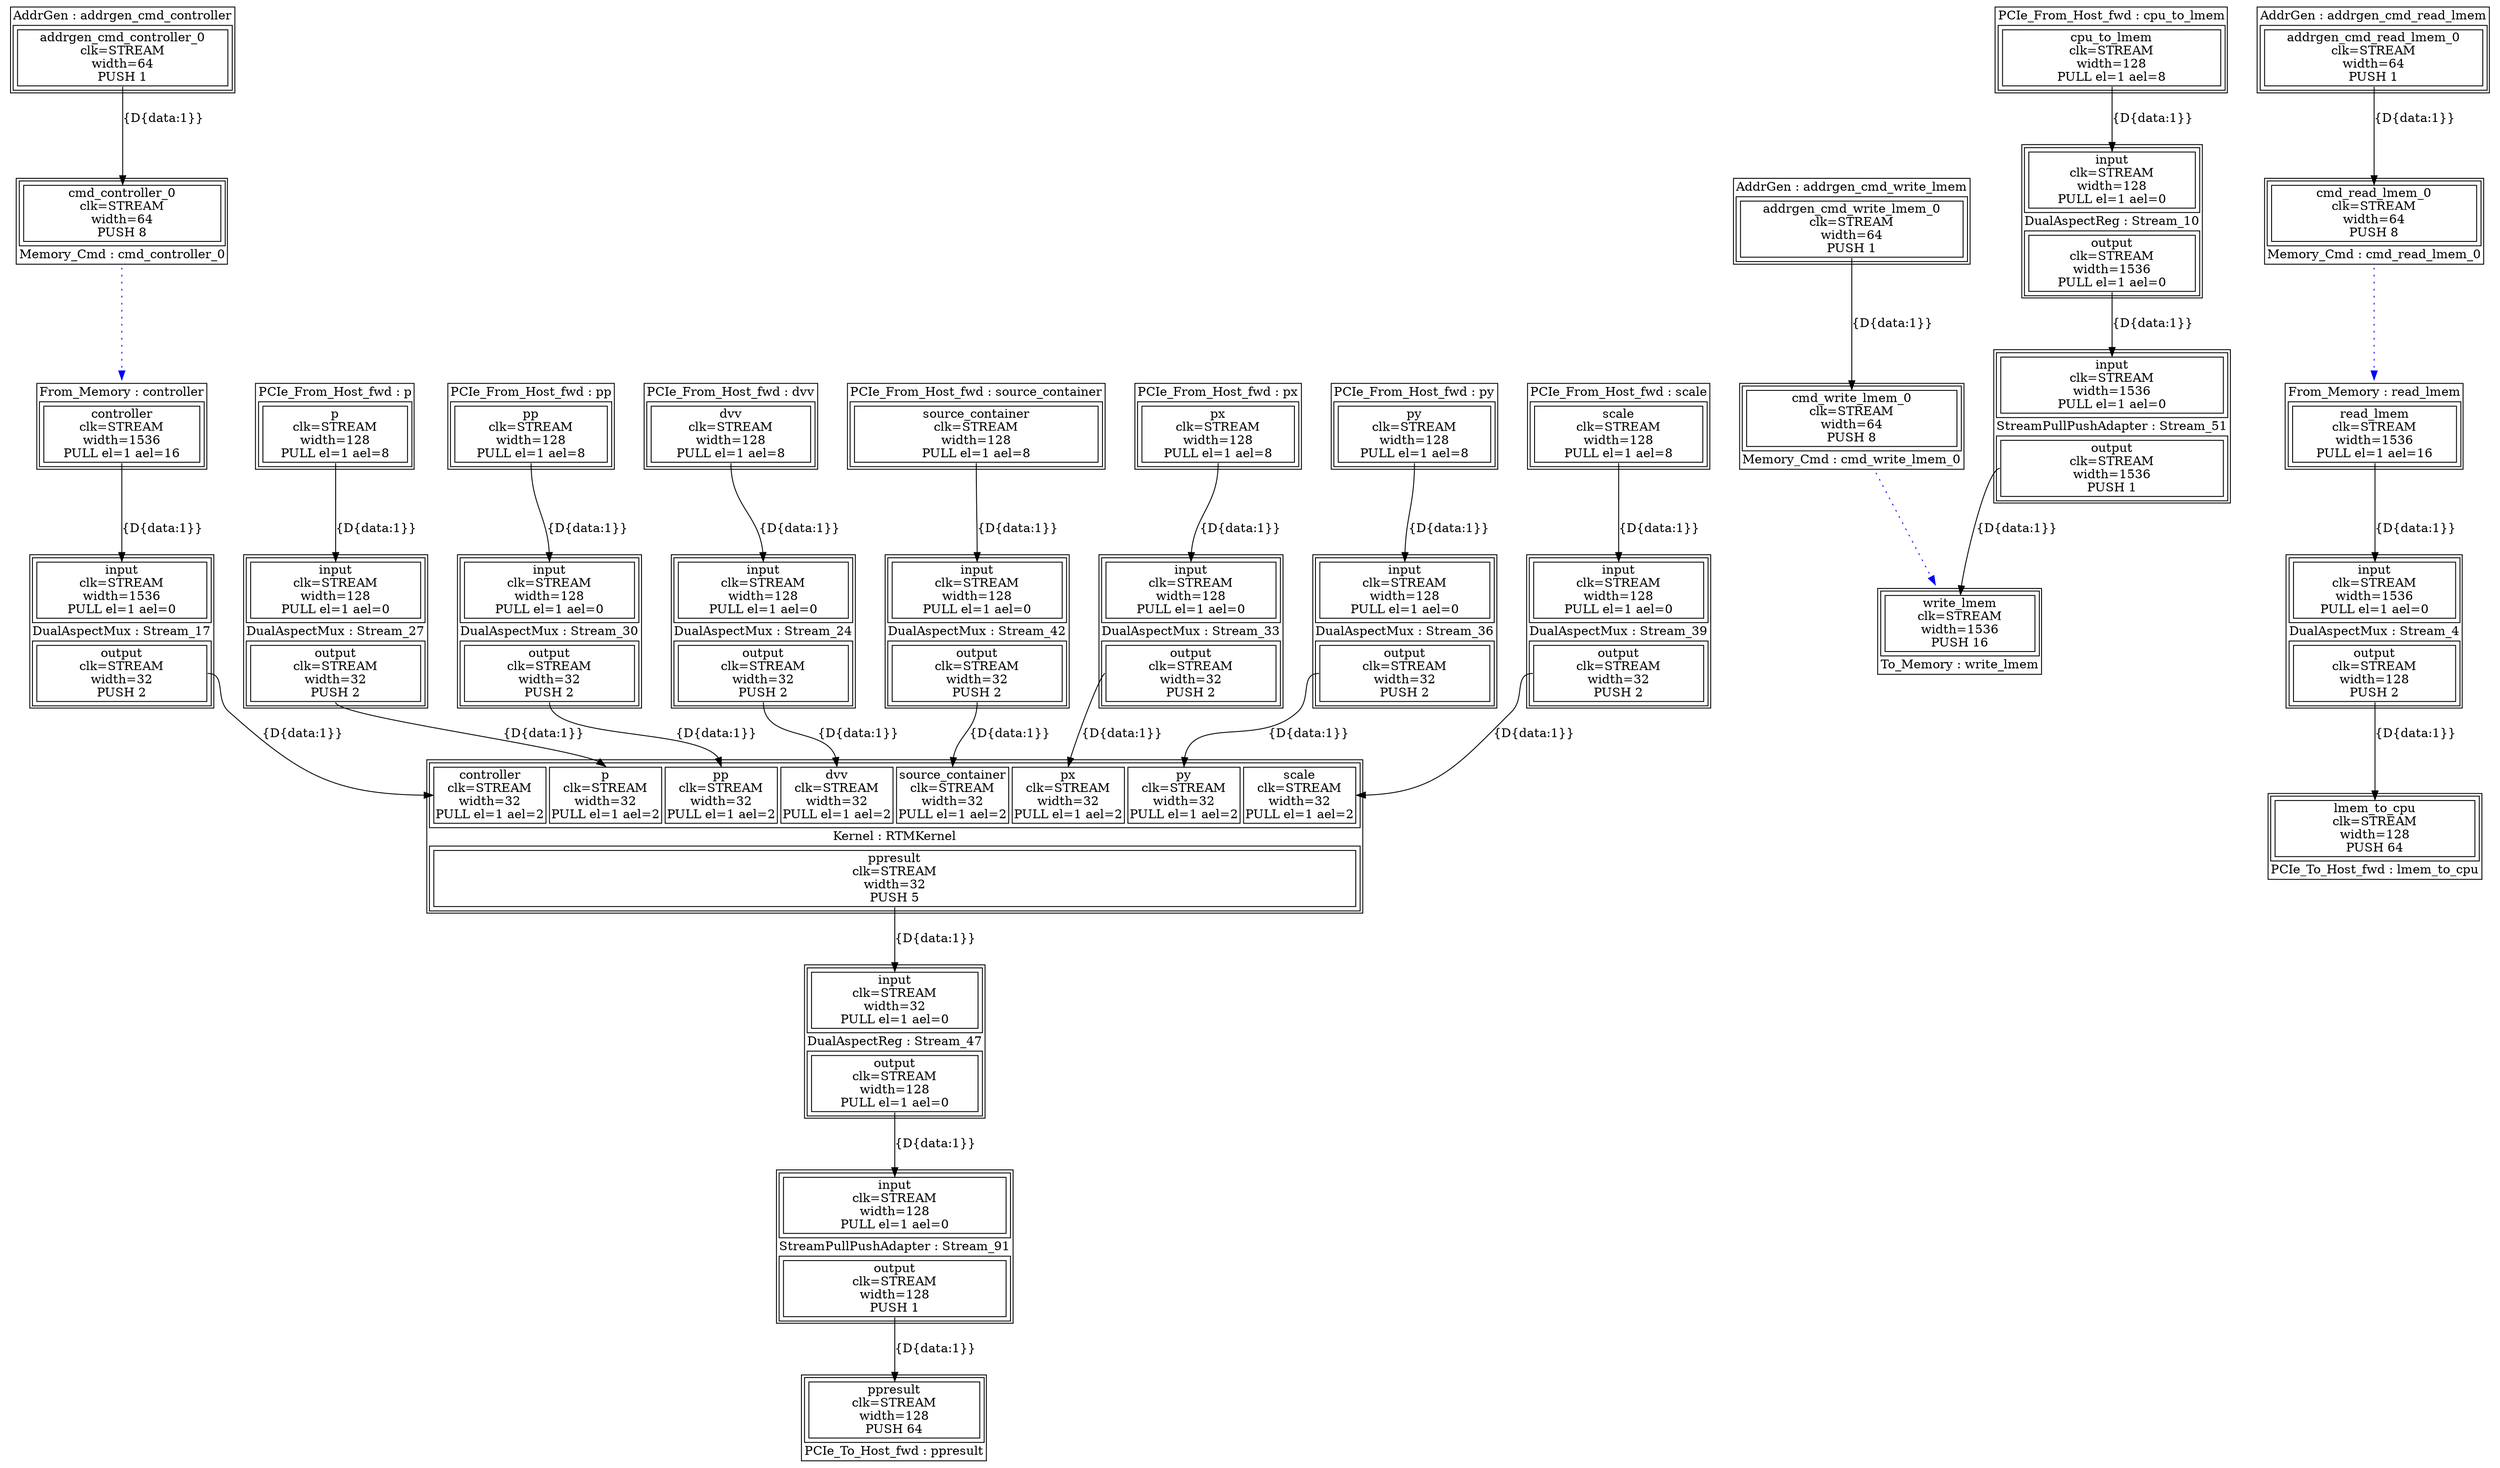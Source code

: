 digraph manager_compiler_graph {
RTMKernel[shape=plaintext, label=<<TABLE  BORDER="1" CELLPADDING="1" CELLSPACING="1"><TR><TD BGCOLOR="white" BORDER="0" PORT="inputs" ROWSPAN="1" COLSPAN="1"><TABLE  BORDER="1" CELLPADDING="1" CELLSPACING="4"><TR><TD BGCOLOR="white" BORDER="1" PORT="controller" ROWSPAN="1" COLSPAN="1">controller<BR/>clk=STREAM<BR/>width=32<BR/>PULL el=1 ael=2</TD><TD BGCOLOR="white" BORDER="1" PORT="p" ROWSPAN="1" COLSPAN="1">p<BR/>clk=STREAM<BR/>width=32<BR/>PULL el=1 ael=2</TD><TD BGCOLOR="white" BORDER="1" PORT="pp" ROWSPAN="1" COLSPAN="1">pp<BR/>clk=STREAM<BR/>width=32<BR/>PULL el=1 ael=2</TD><TD BGCOLOR="white" BORDER="1" PORT="dvv" ROWSPAN="1" COLSPAN="1">dvv<BR/>clk=STREAM<BR/>width=32<BR/>PULL el=1 ael=2</TD><TD BGCOLOR="white" BORDER="1" PORT="source_container" ROWSPAN="1" COLSPAN="1">source_container<BR/>clk=STREAM<BR/>width=32<BR/>PULL el=1 ael=2</TD><TD BGCOLOR="white" BORDER="1" PORT="px" ROWSPAN="1" COLSPAN="1">px<BR/>clk=STREAM<BR/>width=32<BR/>PULL el=1 ael=2</TD><TD BGCOLOR="white" BORDER="1" PORT="py" ROWSPAN="1" COLSPAN="1">py<BR/>clk=STREAM<BR/>width=32<BR/>PULL el=1 ael=2</TD><TD BGCOLOR="white" BORDER="1" PORT="scale" ROWSPAN="1" COLSPAN="1">scale<BR/>clk=STREAM<BR/>width=32<BR/>PULL el=1 ael=2</TD></TR></TABLE></TD></TR><TR><TD BGCOLOR="white" BORDER="0" PORT="node_info" ROWSPAN="1" COLSPAN="1">Kernel : RTMKernel</TD></TR><TR><TD BGCOLOR="white" BORDER="0" PORT="outputs" ROWSPAN="1" COLSPAN="1"><TABLE  BORDER="1" CELLPADDING="1" CELLSPACING="4"><TR><TD BGCOLOR="white" BORDER="1" PORT="ppresult" ROWSPAN="1" COLSPAN="1">ppresult<BR/>clk=STREAM<BR/>width=32<BR/>PUSH 5</TD></TR></TABLE></TD></TR></TABLE>>];
cpu_to_lmem[shape=plaintext, label=<<TABLE  BORDER="1" CELLPADDING="1" CELLSPACING="1"><TR><TD BGCOLOR="white" BORDER="0" PORT="node_info" ROWSPAN="1" COLSPAN="1">PCIe_From_Host_fwd : cpu_to_lmem</TD></TR><TR><TD BGCOLOR="white" BORDER="0" PORT="outputs" ROWSPAN="1" COLSPAN="1"><TABLE  BORDER="1" CELLPADDING="1" CELLSPACING="4"><TR><TD BGCOLOR="white" BORDER="1" PORT="cpu_to_lmem" ROWSPAN="1" COLSPAN="1">cpu_to_lmem<BR/>clk=STREAM<BR/>width=128<BR/>PULL el=1 ael=8</TD></TR></TABLE></TD></TR></TABLE>>];
lmem_to_cpu[shape=plaintext, label=<<TABLE  BORDER="1" CELLPADDING="1" CELLSPACING="1"><TR><TD BGCOLOR="white" BORDER="0" PORT="inputs" ROWSPAN="1" COLSPAN="1"><TABLE  BORDER="1" CELLPADDING="1" CELLSPACING="4"><TR><TD BGCOLOR="white" BORDER="1" PORT="lmem_to_cpu" ROWSPAN="1" COLSPAN="1">lmem_to_cpu<BR/>clk=STREAM<BR/>width=128<BR/>PUSH 64</TD></TR></TABLE></TD></TR><TR><TD BGCOLOR="white" BORDER="0" PORT="node_info" ROWSPAN="1" COLSPAN="1">PCIe_To_Host_fwd : lmem_to_cpu</TD></TR></TABLE>>];
addrgen_cmd_write_lmem[shape=plaintext, label=<<TABLE  BORDER="1" CELLPADDING="1" CELLSPACING="1"><TR><TD BGCOLOR="white" BORDER="0" PORT="node_info" ROWSPAN="1" COLSPAN="1">AddrGen : addrgen_cmd_write_lmem</TD></TR><TR><TD BGCOLOR="white" BORDER="0" PORT="outputs" ROWSPAN="1" COLSPAN="1"><TABLE  BORDER="1" CELLPADDING="1" CELLSPACING="4"><TR><TD BGCOLOR="white" BORDER="1" PORT="addrgen_cmd_write_lmem_0" ROWSPAN="1" COLSPAN="1">addrgen_cmd_write_lmem_0<BR/>clk=STREAM<BR/>width=64<BR/>PUSH 1</TD></TR></TABLE></TD></TR></TABLE>>];
cmd_write_lmem_0[shape=plaintext, label=<<TABLE  BORDER="1" CELLPADDING="1" CELLSPACING="1"><TR><TD BGCOLOR="white" BORDER="0" PORT="inputs" ROWSPAN="1" COLSPAN="1"><TABLE  BORDER="1" CELLPADDING="1" CELLSPACING="4"><TR><TD BGCOLOR="white" BORDER="1" PORT="cmd_write_lmem_0" ROWSPAN="1" COLSPAN="1">cmd_write_lmem_0<BR/>clk=STREAM<BR/>width=64<BR/>PUSH 8</TD></TR></TABLE></TD></TR><TR><TD BGCOLOR="white" BORDER="0" PORT="node_info" ROWSPAN="1" COLSPAN="1">Memory_Cmd : cmd_write_lmem_0</TD></TR></TABLE>>];
write_lmem[shape=plaintext, label=<<TABLE  BORDER="1" CELLPADDING="1" CELLSPACING="1"><TR><TD BGCOLOR="white" BORDER="0" PORT="inputs" ROWSPAN="1" COLSPAN="1"><TABLE  BORDER="1" CELLPADDING="1" CELLSPACING="4"><TR><TD BGCOLOR="white" BORDER="1" PORT="write_lmem" ROWSPAN="1" COLSPAN="1">write_lmem<BR/>clk=STREAM<BR/>width=1536<BR/>PUSH 16</TD></TR></TABLE></TD></TR><TR><TD BGCOLOR="white" BORDER="0" PORT="node_info" ROWSPAN="1" COLSPAN="1">To_Memory : write_lmem</TD></TR></TABLE>>];
addrgen_cmd_read_lmem[shape=plaintext, label=<<TABLE  BORDER="1" CELLPADDING="1" CELLSPACING="1"><TR><TD BGCOLOR="white" BORDER="0" PORT="node_info" ROWSPAN="1" COLSPAN="1">AddrGen : addrgen_cmd_read_lmem</TD></TR><TR><TD BGCOLOR="white" BORDER="0" PORT="outputs" ROWSPAN="1" COLSPAN="1"><TABLE  BORDER="1" CELLPADDING="1" CELLSPACING="4"><TR><TD BGCOLOR="white" BORDER="1" PORT="addrgen_cmd_read_lmem_0" ROWSPAN="1" COLSPAN="1">addrgen_cmd_read_lmem_0<BR/>clk=STREAM<BR/>width=64<BR/>PUSH 1</TD></TR></TABLE></TD></TR></TABLE>>];
cmd_read_lmem_0[shape=plaintext, label=<<TABLE  BORDER="1" CELLPADDING="1" CELLSPACING="1"><TR><TD BGCOLOR="white" BORDER="0" PORT="inputs" ROWSPAN="1" COLSPAN="1"><TABLE  BORDER="1" CELLPADDING="1" CELLSPACING="4"><TR><TD BGCOLOR="white" BORDER="1" PORT="cmd_read_lmem_0" ROWSPAN="1" COLSPAN="1">cmd_read_lmem_0<BR/>clk=STREAM<BR/>width=64<BR/>PUSH 8</TD></TR></TABLE></TD></TR><TR><TD BGCOLOR="white" BORDER="0" PORT="node_info" ROWSPAN="1" COLSPAN="1">Memory_Cmd : cmd_read_lmem_0</TD></TR></TABLE>>];
read_lmem[shape=plaintext, label=<<TABLE  BORDER="1" CELLPADDING="1" CELLSPACING="1"><TR><TD BGCOLOR="white" BORDER="0" PORT="node_info" ROWSPAN="1" COLSPAN="1">From_Memory : read_lmem</TD></TR><TR><TD BGCOLOR="white" BORDER="0" PORT="outputs" ROWSPAN="1" COLSPAN="1"><TABLE  BORDER="1" CELLPADDING="1" CELLSPACING="4"><TR><TD BGCOLOR="white" BORDER="1" PORT="read_lmem" ROWSPAN="1" COLSPAN="1">read_lmem<BR/>clk=STREAM<BR/>width=1536<BR/>PULL el=1 ael=16</TD></TR></TABLE></TD></TR></TABLE>>];
addrgen_cmd_controller[shape=plaintext, label=<<TABLE  BORDER="1" CELLPADDING="1" CELLSPACING="1"><TR><TD BGCOLOR="white" BORDER="0" PORT="node_info" ROWSPAN="1" COLSPAN="1">AddrGen : addrgen_cmd_controller</TD></TR><TR><TD BGCOLOR="white" BORDER="0" PORT="outputs" ROWSPAN="1" COLSPAN="1"><TABLE  BORDER="1" CELLPADDING="1" CELLSPACING="4"><TR><TD BGCOLOR="white" BORDER="1" PORT="addrgen_cmd_controller_0" ROWSPAN="1" COLSPAN="1">addrgen_cmd_controller_0<BR/>clk=STREAM<BR/>width=64<BR/>PUSH 1</TD></TR></TABLE></TD></TR></TABLE>>];
cmd_controller_0[shape=plaintext, label=<<TABLE  BORDER="1" CELLPADDING="1" CELLSPACING="1"><TR><TD BGCOLOR="white" BORDER="0" PORT="inputs" ROWSPAN="1" COLSPAN="1"><TABLE  BORDER="1" CELLPADDING="1" CELLSPACING="4"><TR><TD BGCOLOR="white" BORDER="1" PORT="cmd_controller_0" ROWSPAN="1" COLSPAN="1">cmd_controller_0<BR/>clk=STREAM<BR/>width=64<BR/>PUSH 8</TD></TR></TABLE></TD></TR><TR><TD BGCOLOR="white" BORDER="0" PORT="node_info" ROWSPAN="1" COLSPAN="1">Memory_Cmd : cmd_controller_0</TD></TR></TABLE>>];
controller[shape=plaintext, label=<<TABLE  BORDER="1" CELLPADDING="1" CELLSPACING="1"><TR><TD BGCOLOR="white" BORDER="0" PORT="node_info" ROWSPAN="1" COLSPAN="1">From_Memory : controller</TD></TR><TR><TD BGCOLOR="white" BORDER="0" PORT="outputs" ROWSPAN="1" COLSPAN="1"><TABLE  BORDER="1" CELLPADDING="1" CELLSPACING="4"><TR><TD BGCOLOR="white" BORDER="1" PORT="controller" ROWSPAN="1" COLSPAN="1">controller<BR/>clk=STREAM<BR/>width=1536<BR/>PULL el=1 ael=16</TD></TR></TABLE></TD></TR></TABLE>>];
dvv[shape=plaintext, label=<<TABLE  BORDER="1" CELLPADDING="1" CELLSPACING="1"><TR><TD BGCOLOR="white" BORDER="0" PORT="node_info" ROWSPAN="1" COLSPAN="1">PCIe_From_Host_fwd : dvv</TD></TR><TR><TD BGCOLOR="white" BORDER="0" PORT="outputs" ROWSPAN="1" COLSPAN="1"><TABLE  BORDER="1" CELLPADDING="1" CELLSPACING="4"><TR><TD BGCOLOR="white" BORDER="1" PORT="dvv" ROWSPAN="1" COLSPAN="1">dvv<BR/>clk=STREAM<BR/>width=128<BR/>PULL el=1 ael=8</TD></TR></TABLE></TD></TR></TABLE>>];
p[shape=plaintext, label=<<TABLE  BORDER="1" CELLPADDING="1" CELLSPACING="1"><TR><TD BGCOLOR="white" BORDER="0" PORT="node_info" ROWSPAN="1" COLSPAN="1">PCIe_From_Host_fwd : p</TD></TR><TR><TD BGCOLOR="white" BORDER="0" PORT="outputs" ROWSPAN="1" COLSPAN="1"><TABLE  BORDER="1" CELLPADDING="1" CELLSPACING="4"><TR><TD BGCOLOR="white" BORDER="1" PORT="p" ROWSPAN="1" COLSPAN="1">p<BR/>clk=STREAM<BR/>width=128<BR/>PULL el=1 ael=8</TD></TR></TABLE></TD></TR></TABLE>>];
pp[shape=plaintext, label=<<TABLE  BORDER="1" CELLPADDING="1" CELLSPACING="1"><TR><TD BGCOLOR="white" BORDER="0" PORT="node_info" ROWSPAN="1" COLSPAN="1">PCIe_From_Host_fwd : pp</TD></TR><TR><TD BGCOLOR="white" BORDER="0" PORT="outputs" ROWSPAN="1" COLSPAN="1"><TABLE  BORDER="1" CELLPADDING="1" CELLSPACING="4"><TR><TD BGCOLOR="white" BORDER="1" PORT="pp" ROWSPAN="1" COLSPAN="1">pp<BR/>clk=STREAM<BR/>width=128<BR/>PULL el=1 ael=8</TD></TR></TABLE></TD></TR></TABLE>>];
px[shape=plaintext, label=<<TABLE  BORDER="1" CELLPADDING="1" CELLSPACING="1"><TR><TD BGCOLOR="white" BORDER="0" PORT="node_info" ROWSPAN="1" COLSPAN="1">PCIe_From_Host_fwd : px</TD></TR><TR><TD BGCOLOR="white" BORDER="0" PORT="outputs" ROWSPAN="1" COLSPAN="1"><TABLE  BORDER="1" CELLPADDING="1" CELLSPACING="4"><TR><TD BGCOLOR="white" BORDER="1" PORT="px" ROWSPAN="1" COLSPAN="1">px<BR/>clk=STREAM<BR/>width=128<BR/>PULL el=1 ael=8</TD></TR></TABLE></TD></TR></TABLE>>];
py[shape=plaintext, label=<<TABLE  BORDER="1" CELLPADDING="1" CELLSPACING="1"><TR><TD BGCOLOR="white" BORDER="0" PORT="node_info" ROWSPAN="1" COLSPAN="1">PCIe_From_Host_fwd : py</TD></TR><TR><TD BGCOLOR="white" BORDER="0" PORT="outputs" ROWSPAN="1" COLSPAN="1"><TABLE  BORDER="1" CELLPADDING="1" CELLSPACING="4"><TR><TD BGCOLOR="white" BORDER="1" PORT="py" ROWSPAN="1" COLSPAN="1">py<BR/>clk=STREAM<BR/>width=128<BR/>PULL el=1 ael=8</TD></TR></TABLE></TD></TR></TABLE>>];
scale[shape=plaintext, label=<<TABLE  BORDER="1" CELLPADDING="1" CELLSPACING="1"><TR><TD BGCOLOR="white" BORDER="0" PORT="node_info" ROWSPAN="1" COLSPAN="1">PCIe_From_Host_fwd : scale</TD></TR><TR><TD BGCOLOR="white" BORDER="0" PORT="outputs" ROWSPAN="1" COLSPAN="1"><TABLE  BORDER="1" CELLPADDING="1" CELLSPACING="4"><TR><TD BGCOLOR="white" BORDER="1" PORT="scale" ROWSPAN="1" COLSPAN="1">scale<BR/>clk=STREAM<BR/>width=128<BR/>PULL el=1 ael=8</TD></TR></TABLE></TD></TR></TABLE>>];
source_container[shape=plaintext, label=<<TABLE  BORDER="1" CELLPADDING="1" CELLSPACING="1"><TR><TD BGCOLOR="white" BORDER="0" PORT="node_info" ROWSPAN="1" COLSPAN="1">PCIe_From_Host_fwd : source_container</TD></TR><TR><TD BGCOLOR="white" BORDER="0" PORT="outputs" ROWSPAN="1" COLSPAN="1"><TABLE  BORDER="1" CELLPADDING="1" CELLSPACING="4"><TR><TD BGCOLOR="white" BORDER="1" PORT="source_container" ROWSPAN="1" COLSPAN="1">source_container<BR/>clk=STREAM<BR/>width=128<BR/>PULL el=1 ael=8</TD></TR></TABLE></TD></TR></TABLE>>];
ppresult[shape=plaintext, label=<<TABLE  BORDER="1" CELLPADDING="1" CELLSPACING="1"><TR><TD BGCOLOR="white" BORDER="0" PORT="inputs" ROWSPAN="1" COLSPAN="1"><TABLE  BORDER="1" CELLPADDING="1" CELLSPACING="4"><TR><TD BGCOLOR="white" BORDER="1" PORT="ppresult" ROWSPAN="1" COLSPAN="1">ppresult<BR/>clk=STREAM<BR/>width=128<BR/>PUSH 64</TD></TR></TABLE></TD></TR><TR><TD BGCOLOR="white" BORDER="0" PORT="node_info" ROWSPAN="1" COLSPAN="1">PCIe_To_Host_fwd : ppresult</TD></TR></TABLE>>];
Stream_10[shape=plaintext, label=<<TABLE  BORDER="1" CELLPADDING="1" CELLSPACING="1"><TR><TD BGCOLOR="white" BORDER="0" PORT="inputs" ROWSPAN="1" COLSPAN="1"><TABLE  BORDER="1" CELLPADDING="1" CELLSPACING="4"><TR><TD BGCOLOR="white" BORDER="1" PORT="input" ROWSPAN="1" COLSPAN="1">input<BR/>clk=STREAM<BR/>width=128<BR/>PULL el=1 ael=0</TD></TR></TABLE></TD></TR><TR><TD BGCOLOR="white" BORDER="0" PORT="node_info" ROWSPAN="1" COLSPAN="1">DualAspectReg : Stream_10</TD></TR><TR><TD BGCOLOR="white" BORDER="0" PORT="outputs" ROWSPAN="1" COLSPAN="1"><TABLE  BORDER="1" CELLPADDING="1" CELLSPACING="4"><TR><TD BGCOLOR="white" BORDER="1" PORT="output" ROWSPAN="1" COLSPAN="1">output<BR/>clk=STREAM<BR/>width=1536<BR/>PULL el=1 ael=0</TD></TR></TABLE></TD></TR></TABLE>>];
Stream_4[shape=plaintext, label=<<TABLE  BORDER="1" CELLPADDING="1" CELLSPACING="1"><TR><TD BGCOLOR="white" BORDER="0" PORT="inputs" ROWSPAN="1" COLSPAN="1"><TABLE  BORDER="1" CELLPADDING="1" CELLSPACING="4"><TR><TD BGCOLOR="white" BORDER="1" PORT="input" ROWSPAN="1" COLSPAN="1">input<BR/>clk=STREAM<BR/>width=1536<BR/>PULL el=1 ael=0</TD></TR></TABLE></TD></TR><TR><TD BGCOLOR="white" BORDER="0" PORT="node_info" ROWSPAN="1" COLSPAN="1">DualAspectMux : Stream_4</TD></TR><TR><TD BGCOLOR="white" BORDER="0" PORT="outputs" ROWSPAN="1" COLSPAN="1"><TABLE  BORDER="1" CELLPADDING="1" CELLSPACING="4"><TR><TD BGCOLOR="white" BORDER="1" PORT="output" ROWSPAN="1" COLSPAN="1">output<BR/>clk=STREAM<BR/>width=128<BR/>PUSH 2</TD></TR></TABLE></TD></TR></TABLE>>];
Stream_17[shape=plaintext, label=<<TABLE  BORDER="1" CELLPADDING="1" CELLSPACING="1"><TR><TD BGCOLOR="white" BORDER="0" PORT="inputs" ROWSPAN="1" COLSPAN="1"><TABLE  BORDER="1" CELLPADDING="1" CELLSPACING="4"><TR><TD BGCOLOR="white" BORDER="1" PORT="input" ROWSPAN="1" COLSPAN="1">input<BR/>clk=STREAM<BR/>width=1536<BR/>PULL el=1 ael=0</TD></TR></TABLE></TD></TR><TR><TD BGCOLOR="white" BORDER="0" PORT="node_info" ROWSPAN="1" COLSPAN="1">DualAspectMux : Stream_17</TD></TR><TR><TD BGCOLOR="white" BORDER="0" PORT="outputs" ROWSPAN="1" COLSPAN="1"><TABLE  BORDER="1" CELLPADDING="1" CELLSPACING="4"><TR><TD BGCOLOR="white" BORDER="1" PORT="output" ROWSPAN="1" COLSPAN="1">output<BR/>clk=STREAM<BR/>width=32<BR/>PUSH 2</TD></TR></TABLE></TD></TR></TABLE>>];
Stream_27[shape=plaintext, label=<<TABLE  BORDER="1" CELLPADDING="1" CELLSPACING="1"><TR><TD BGCOLOR="white" BORDER="0" PORT="inputs" ROWSPAN="1" COLSPAN="1"><TABLE  BORDER="1" CELLPADDING="1" CELLSPACING="4"><TR><TD BGCOLOR="white" BORDER="1" PORT="input" ROWSPAN="1" COLSPAN="1">input<BR/>clk=STREAM<BR/>width=128<BR/>PULL el=1 ael=0</TD></TR></TABLE></TD></TR><TR><TD BGCOLOR="white" BORDER="0" PORT="node_info" ROWSPAN="1" COLSPAN="1">DualAspectMux : Stream_27</TD></TR><TR><TD BGCOLOR="white" BORDER="0" PORT="outputs" ROWSPAN="1" COLSPAN="1"><TABLE  BORDER="1" CELLPADDING="1" CELLSPACING="4"><TR><TD BGCOLOR="white" BORDER="1" PORT="output" ROWSPAN="1" COLSPAN="1">output<BR/>clk=STREAM<BR/>width=32<BR/>PUSH 2</TD></TR></TABLE></TD></TR></TABLE>>];
Stream_30[shape=plaintext, label=<<TABLE  BORDER="1" CELLPADDING="1" CELLSPACING="1"><TR><TD BGCOLOR="white" BORDER="0" PORT="inputs" ROWSPAN="1" COLSPAN="1"><TABLE  BORDER="1" CELLPADDING="1" CELLSPACING="4"><TR><TD BGCOLOR="white" BORDER="1" PORT="input" ROWSPAN="1" COLSPAN="1">input<BR/>clk=STREAM<BR/>width=128<BR/>PULL el=1 ael=0</TD></TR></TABLE></TD></TR><TR><TD BGCOLOR="white" BORDER="0" PORT="node_info" ROWSPAN="1" COLSPAN="1">DualAspectMux : Stream_30</TD></TR><TR><TD BGCOLOR="white" BORDER="0" PORT="outputs" ROWSPAN="1" COLSPAN="1"><TABLE  BORDER="1" CELLPADDING="1" CELLSPACING="4"><TR><TD BGCOLOR="white" BORDER="1" PORT="output" ROWSPAN="1" COLSPAN="1">output<BR/>clk=STREAM<BR/>width=32<BR/>PUSH 2</TD></TR></TABLE></TD></TR></TABLE>>];
Stream_24[shape=plaintext, label=<<TABLE  BORDER="1" CELLPADDING="1" CELLSPACING="1"><TR><TD BGCOLOR="white" BORDER="0" PORT="inputs" ROWSPAN="1" COLSPAN="1"><TABLE  BORDER="1" CELLPADDING="1" CELLSPACING="4"><TR><TD BGCOLOR="white" BORDER="1" PORT="input" ROWSPAN="1" COLSPAN="1">input<BR/>clk=STREAM<BR/>width=128<BR/>PULL el=1 ael=0</TD></TR></TABLE></TD></TR><TR><TD BGCOLOR="white" BORDER="0" PORT="node_info" ROWSPAN="1" COLSPAN="1">DualAspectMux : Stream_24</TD></TR><TR><TD BGCOLOR="white" BORDER="0" PORT="outputs" ROWSPAN="1" COLSPAN="1"><TABLE  BORDER="1" CELLPADDING="1" CELLSPACING="4"><TR><TD BGCOLOR="white" BORDER="1" PORT="output" ROWSPAN="1" COLSPAN="1">output<BR/>clk=STREAM<BR/>width=32<BR/>PUSH 2</TD></TR></TABLE></TD></TR></TABLE>>];
Stream_42[shape=plaintext, label=<<TABLE  BORDER="1" CELLPADDING="1" CELLSPACING="1"><TR><TD BGCOLOR="white" BORDER="0" PORT="inputs" ROWSPAN="1" COLSPAN="1"><TABLE  BORDER="1" CELLPADDING="1" CELLSPACING="4"><TR><TD BGCOLOR="white" BORDER="1" PORT="input" ROWSPAN="1" COLSPAN="1">input<BR/>clk=STREAM<BR/>width=128<BR/>PULL el=1 ael=0</TD></TR></TABLE></TD></TR><TR><TD BGCOLOR="white" BORDER="0" PORT="node_info" ROWSPAN="1" COLSPAN="1">DualAspectMux : Stream_42</TD></TR><TR><TD BGCOLOR="white" BORDER="0" PORT="outputs" ROWSPAN="1" COLSPAN="1"><TABLE  BORDER="1" CELLPADDING="1" CELLSPACING="4"><TR><TD BGCOLOR="white" BORDER="1" PORT="output" ROWSPAN="1" COLSPAN="1">output<BR/>clk=STREAM<BR/>width=32<BR/>PUSH 2</TD></TR></TABLE></TD></TR></TABLE>>];
Stream_33[shape=plaintext, label=<<TABLE  BORDER="1" CELLPADDING="1" CELLSPACING="1"><TR><TD BGCOLOR="white" BORDER="0" PORT="inputs" ROWSPAN="1" COLSPAN="1"><TABLE  BORDER="1" CELLPADDING="1" CELLSPACING="4"><TR><TD BGCOLOR="white" BORDER="1" PORT="input" ROWSPAN="1" COLSPAN="1">input<BR/>clk=STREAM<BR/>width=128<BR/>PULL el=1 ael=0</TD></TR></TABLE></TD></TR><TR><TD BGCOLOR="white" BORDER="0" PORT="node_info" ROWSPAN="1" COLSPAN="1">DualAspectMux : Stream_33</TD></TR><TR><TD BGCOLOR="white" BORDER="0" PORT="outputs" ROWSPAN="1" COLSPAN="1"><TABLE  BORDER="1" CELLPADDING="1" CELLSPACING="4"><TR><TD BGCOLOR="white" BORDER="1" PORT="output" ROWSPAN="1" COLSPAN="1">output<BR/>clk=STREAM<BR/>width=32<BR/>PUSH 2</TD></TR></TABLE></TD></TR></TABLE>>];
Stream_36[shape=plaintext, label=<<TABLE  BORDER="1" CELLPADDING="1" CELLSPACING="1"><TR><TD BGCOLOR="white" BORDER="0" PORT="inputs" ROWSPAN="1" COLSPAN="1"><TABLE  BORDER="1" CELLPADDING="1" CELLSPACING="4"><TR><TD BGCOLOR="white" BORDER="1" PORT="input" ROWSPAN="1" COLSPAN="1">input<BR/>clk=STREAM<BR/>width=128<BR/>PULL el=1 ael=0</TD></TR></TABLE></TD></TR><TR><TD BGCOLOR="white" BORDER="0" PORT="node_info" ROWSPAN="1" COLSPAN="1">DualAspectMux : Stream_36</TD></TR><TR><TD BGCOLOR="white" BORDER="0" PORT="outputs" ROWSPAN="1" COLSPAN="1"><TABLE  BORDER="1" CELLPADDING="1" CELLSPACING="4"><TR><TD BGCOLOR="white" BORDER="1" PORT="output" ROWSPAN="1" COLSPAN="1">output<BR/>clk=STREAM<BR/>width=32<BR/>PUSH 2</TD></TR></TABLE></TD></TR></TABLE>>];
Stream_39[shape=plaintext, label=<<TABLE  BORDER="1" CELLPADDING="1" CELLSPACING="1"><TR><TD BGCOLOR="white" BORDER="0" PORT="inputs" ROWSPAN="1" COLSPAN="1"><TABLE  BORDER="1" CELLPADDING="1" CELLSPACING="4"><TR><TD BGCOLOR="white" BORDER="1" PORT="input" ROWSPAN="1" COLSPAN="1">input<BR/>clk=STREAM<BR/>width=128<BR/>PULL el=1 ael=0</TD></TR></TABLE></TD></TR><TR><TD BGCOLOR="white" BORDER="0" PORT="node_info" ROWSPAN="1" COLSPAN="1">DualAspectMux : Stream_39</TD></TR><TR><TD BGCOLOR="white" BORDER="0" PORT="outputs" ROWSPAN="1" COLSPAN="1"><TABLE  BORDER="1" CELLPADDING="1" CELLSPACING="4"><TR><TD BGCOLOR="white" BORDER="1" PORT="output" ROWSPAN="1" COLSPAN="1">output<BR/>clk=STREAM<BR/>width=32<BR/>PUSH 2</TD></TR></TABLE></TD></TR></TABLE>>];
Stream_47[shape=plaintext, label=<<TABLE  BORDER="1" CELLPADDING="1" CELLSPACING="1"><TR><TD BGCOLOR="white" BORDER="0" PORT="inputs" ROWSPAN="1" COLSPAN="1"><TABLE  BORDER="1" CELLPADDING="1" CELLSPACING="4"><TR><TD BGCOLOR="white" BORDER="1" PORT="input" ROWSPAN="1" COLSPAN="1">input<BR/>clk=STREAM<BR/>width=32<BR/>PULL el=1 ael=0</TD></TR></TABLE></TD></TR><TR><TD BGCOLOR="white" BORDER="0" PORT="node_info" ROWSPAN="1" COLSPAN="1">DualAspectReg : Stream_47</TD></TR><TR><TD BGCOLOR="white" BORDER="0" PORT="outputs" ROWSPAN="1" COLSPAN="1"><TABLE  BORDER="1" CELLPADDING="1" CELLSPACING="4"><TR><TD BGCOLOR="white" BORDER="1" PORT="output" ROWSPAN="1" COLSPAN="1">output<BR/>clk=STREAM<BR/>width=128<BR/>PULL el=1 ael=0</TD></TR></TABLE></TD></TR></TABLE>>];
Stream_51[shape=plaintext, label=<<TABLE  BORDER="1" CELLPADDING="1" CELLSPACING="1"><TR><TD BGCOLOR="white" BORDER="0" PORT="inputs" ROWSPAN="1" COLSPAN="1"><TABLE  BORDER="1" CELLPADDING="1" CELLSPACING="4"><TR><TD BGCOLOR="white" BORDER="1" PORT="input" ROWSPAN="1" COLSPAN="1">input<BR/>clk=STREAM<BR/>width=1536<BR/>PULL el=1 ael=0</TD></TR></TABLE></TD></TR><TR><TD BGCOLOR="white" BORDER="0" PORT="node_info" ROWSPAN="1" COLSPAN="1">StreamPullPushAdapter : Stream_51</TD></TR><TR><TD BGCOLOR="white" BORDER="0" PORT="outputs" ROWSPAN="1" COLSPAN="1"><TABLE  BORDER="1" CELLPADDING="1" CELLSPACING="4"><TR><TD BGCOLOR="white" BORDER="1" PORT="output" ROWSPAN="1" COLSPAN="1">output<BR/>clk=STREAM<BR/>width=1536<BR/>PUSH 1</TD></TR></TABLE></TD></TR></TABLE>>];
Stream_91[shape=plaintext, label=<<TABLE  BORDER="1" CELLPADDING="1" CELLSPACING="1"><TR><TD BGCOLOR="white" BORDER="0" PORT="inputs" ROWSPAN="1" COLSPAN="1"><TABLE  BORDER="1" CELLPADDING="1" CELLSPACING="4"><TR><TD BGCOLOR="white" BORDER="1" PORT="input" ROWSPAN="1" COLSPAN="1">input<BR/>clk=STREAM<BR/>width=128<BR/>PULL el=1 ael=0</TD></TR></TABLE></TD></TR><TR><TD BGCOLOR="white" BORDER="0" PORT="node_info" ROWSPAN="1" COLSPAN="1">StreamPullPushAdapter : Stream_91</TD></TR><TR><TD BGCOLOR="white" BORDER="0" PORT="outputs" ROWSPAN="1" COLSPAN="1"><TABLE  BORDER="1" CELLPADDING="1" CELLSPACING="4"><TR><TD BGCOLOR="white" BORDER="1" PORT="output" ROWSPAN="1" COLSPAN="1">output<BR/>clk=STREAM<BR/>width=128<BR/>PUSH 1</TD></TR></TABLE></TD></TR></TABLE>>];
cpu_to_lmem -> Stream_10 [headport="input" tailport="cpu_to_lmem" label="{D{data:1}}"]
addrgen_cmd_write_lmem -> cmd_write_lmem_0 [headport="cmd_write_lmem_0" tailport="addrgen_cmd_write_lmem_0" label="{D{data:1}}"]
addrgen_cmd_read_lmem -> cmd_read_lmem_0 [headport="cmd_read_lmem_0" tailport="addrgen_cmd_read_lmem_0" label="{D{data:1}}"]
read_lmem -> Stream_4 [headport="input" tailport="read_lmem" label="{D{data:1}}"]
addrgen_cmd_controller -> cmd_controller_0 [headport="cmd_controller_0" tailport="addrgen_cmd_controller_0" label="{D{data:1}}"]
controller -> Stream_17 [headport="input" tailport="controller" label="{D{data:1}}"]
dvv -> Stream_24 [headport="input" tailport="dvv" label="{D{data:1}}"]
p -> Stream_27 [headport="input" tailport="p" label="{D{data:1}}"]
pp -> Stream_30 [headport="input" tailport="pp" label="{D{data:1}}"]
px -> Stream_33 [headport="input" tailport="px" label="{D{data:1}}"]
py -> Stream_36 [headport="input" tailport="py" label="{D{data:1}}"]
scale -> Stream_39 [headport="input" tailport="scale" label="{D{data:1}}"]
source_container -> Stream_42 [headport="input" tailport="source_container" label="{D{data:1}}"]
RTMKernel -> Stream_47 [headport="input" tailport="ppresult" label="{D{data:1}}"]
Stream_10 -> Stream_51 [headport="input" tailport="output" label="{D{data:1}}"]
Stream_4 -> lmem_to_cpu [headport="lmem_to_cpu" tailport="output" label="{D{data:1}}"]
Stream_17 -> RTMKernel [headport="controller" tailport="output" label="{D{data:1}}"]
Stream_27 -> RTMKernel [headport="p" tailport="output" label="{D{data:1}}"]
Stream_30 -> RTMKernel [headport="pp" tailport="output" label="{D{data:1}}"]
Stream_24 -> RTMKernel [headport="dvv" tailport="output" label="{D{data:1}}"]
Stream_42 -> RTMKernel [headport="source_container" tailport="output" label="{D{data:1}}"]
Stream_33 -> RTMKernel [headport="px" tailport="output" label="{D{data:1}}"]
Stream_36 -> RTMKernel [headport="py" tailport="output" label="{D{data:1}}"]
Stream_39 -> RTMKernel [headport="scale" tailport="output" label="{D{data:1}}"]
Stream_47 -> Stream_91 [headport="input" tailport="output" label="{D{data:1}}"]
Stream_51 -> write_lmem [headport="write_lmem" tailport="output" label="{D{data:1}}"]
Stream_91 -> ppresult [headport="ppresult" tailport="output" label="{D{data:1}}"]
cmd_write_lmem_0 -> write_lmem [color=blue style=dotted]
cmd_read_lmem_0 -> read_lmem [color=blue style=dotted]
cmd_controller_0 -> controller [color=blue style=dotted]
}
